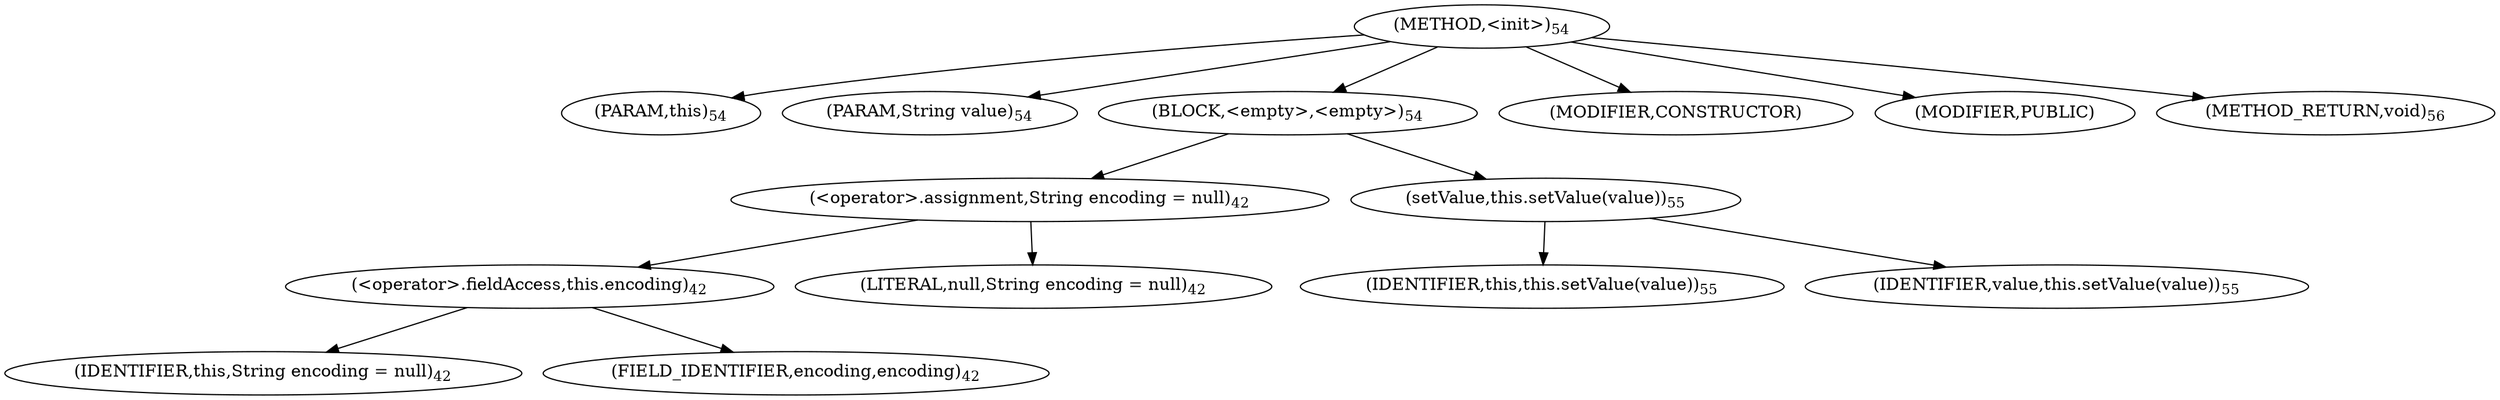digraph "&lt;init&gt;" {  
"71" [label = <(METHOD,&lt;init&gt;)<SUB>54</SUB>> ]
"4" [label = <(PARAM,this)<SUB>54</SUB>> ]
"72" [label = <(PARAM,String value)<SUB>54</SUB>> ]
"73" [label = <(BLOCK,&lt;empty&gt;,&lt;empty&gt;)<SUB>54</SUB>> ]
"74" [label = <(&lt;operator&gt;.assignment,String encoding = null)<SUB>42</SUB>> ]
"75" [label = <(&lt;operator&gt;.fieldAccess,this.encoding)<SUB>42</SUB>> ]
"76" [label = <(IDENTIFIER,this,String encoding = null)<SUB>42</SUB>> ]
"77" [label = <(FIELD_IDENTIFIER,encoding,encoding)<SUB>42</SUB>> ]
"78" [label = <(LITERAL,null,String encoding = null)<SUB>42</SUB>> ]
"79" [label = <(setValue,this.setValue(value))<SUB>55</SUB>> ]
"3" [label = <(IDENTIFIER,this,this.setValue(value))<SUB>55</SUB>> ]
"80" [label = <(IDENTIFIER,value,this.setValue(value))<SUB>55</SUB>> ]
"81" [label = <(MODIFIER,CONSTRUCTOR)> ]
"82" [label = <(MODIFIER,PUBLIC)> ]
"83" [label = <(METHOD_RETURN,void)<SUB>56</SUB>> ]
  "71" -> "4" 
  "71" -> "72" 
  "71" -> "73" 
  "71" -> "81" 
  "71" -> "82" 
  "71" -> "83" 
  "73" -> "74" 
  "73" -> "79" 
  "74" -> "75" 
  "74" -> "78" 
  "75" -> "76" 
  "75" -> "77" 
  "79" -> "3" 
  "79" -> "80" 
}
